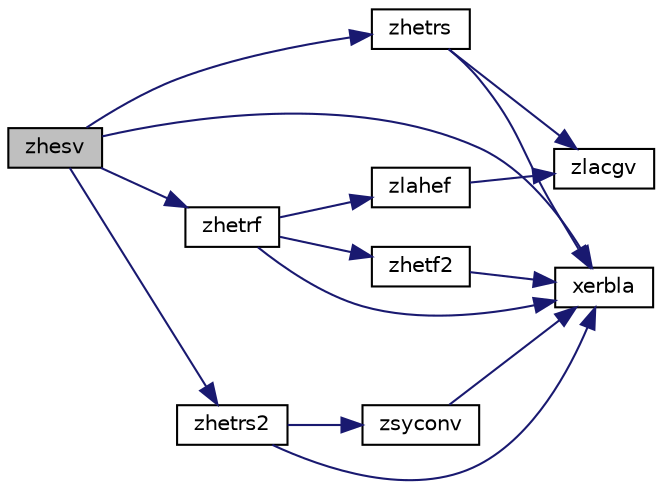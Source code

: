 digraph "zhesv"
{
 // LATEX_PDF_SIZE
  edge [fontname="Helvetica",fontsize="10",labelfontname="Helvetica",labelfontsize="10"];
  node [fontname="Helvetica",fontsize="10",shape=record];
  rankdir="LR";
  Node1 [label="zhesv",height=0.2,width=0.4,color="black", fillcolor="grey75", style="filled", fontcolor="black",tooltip="ZHESV computes the solution to system of linear equations A * X = B for HE matrices"];
  Node1 -> Node2 [color="midnightblue",fontsize="10",style="solid",fontname="Helvetica"];
  Node2 [label="xerbla",height=0.2,width=0.4,color="black", fillcolor="white", style="filled",URL="$xerbla_8f.html#a377ee61015baf8dea7770b3a404b1c07",tooltip="XERBLA"];
  Node1 -> Node3 [color="midnightblue",fontsize="10",style="solid",fontname="Helvetica"];
  Node3 [label="zhetrf",height=0.2,width=0.4,color="black", fillcolor="white", style="filled",URL="$zhetrf_8f.html#adc84a5c9818ee12ea19944623131bd52",tooltip="ZHETRF"];
  Node3 -> Node2 [color="midnightblue",fontsize="10",style="solid",fontname="Helvetica"];
  Node3 -> Node4 [color="midnightblue",fontsize="10",style="solid",fontname="Helvetica"];
  Node4 [label="zhetf2",height=0.2,width=0.4,color="black", fillcolor="white", style="filled",URL="$zhetf2_8f.html#a40a7b760050b65451b24ab9176e93192",tooltip="ZHETF2 computes the factorization of a complex Hermitian matrix, using the diagonal pivoting method (..."];
  Node4 -> Node2 [color="midnightblue",fontsize="10",style="solid",fontname="Helvetica"];
  Node3 -> Node5 [color="midnightblue",fontsize="10",style="solid",fontname="Helvetica"];
  Node5 [label="zlahef",height=0.2,width=0.4,color="black", fillcolor="white", style="filled",URL="$zlahef_8f.html#ad3e70471109e6811c241e34dc5a5a059",tooltip="ZLAHEF computes a partial factorization of a complex Hermitian indefinite matrix using the Bunch-Kauf..."];
  Node5 -> Node6 [color="midnightblue",fontsize="10",style="solid",fontname="Helvetica"];
  Node6 [label="zlacgv",height=0.2,width=0.4,color="black", fillcolor="white", style="filled",URL="$zlacgv_8f.html#ad2595ab7c6b89e1ff2e9d05542431719",tooltip="ZLACGV conjugates a complex vector."];
  Node1 -> Node7 [color="midnightblue",fontsize="10",style="solid",fontname="Helvetica"];
  Node7 [label="zhetrs",height=0.2,width=0.4,color="black", fillcolor="white", style="filled",URL="$zhetrs_8f.html#acf697e3bb72c5fd88cd90972999401dd",tooltip="ZHETRS"];
  Node7 -> Node2 [color="midnightblue",fontsize="10",style="solid",fontname="Helvetica"];
  Node7 -> Node6 [color="midnightblue",fontsize="10",style="solid",fontname="Helvetica"];
  Node1 -> Node8 [color="midnightblue",fontsize="10",style="solid",fontname="Helvetica"];
  Node8 [label="zhetrs2",height=0.2,width=0.4,color="black", fillcolor="white", style="filled",URL="$zhetrs2_8f.html#afeed818a60ff81ace2906d327f030f4c",tooltip="ZHETRS2"];
  Node8 -> Node2 [color="midnightblue",fontsize="10",style="solid",fontname="Helvetica"];
  Node8 -> Node9 [color="midnightblue",fontsize="10",style="solid",fontname="Helvetica"];
  Node9 [label="zsyconv",height=0.2,width=0.4,color="black", fillcolor="white", style="filled",URL="$zsyconv_8f.html#a12eb4807424cbd74c4c8f38e1737b0c7",tooltip="ZSYCONV"];
  Node9 -> Node2 [color="midnightblue",fontsize="10",style="solid",fontname="Helvetica"];
}
